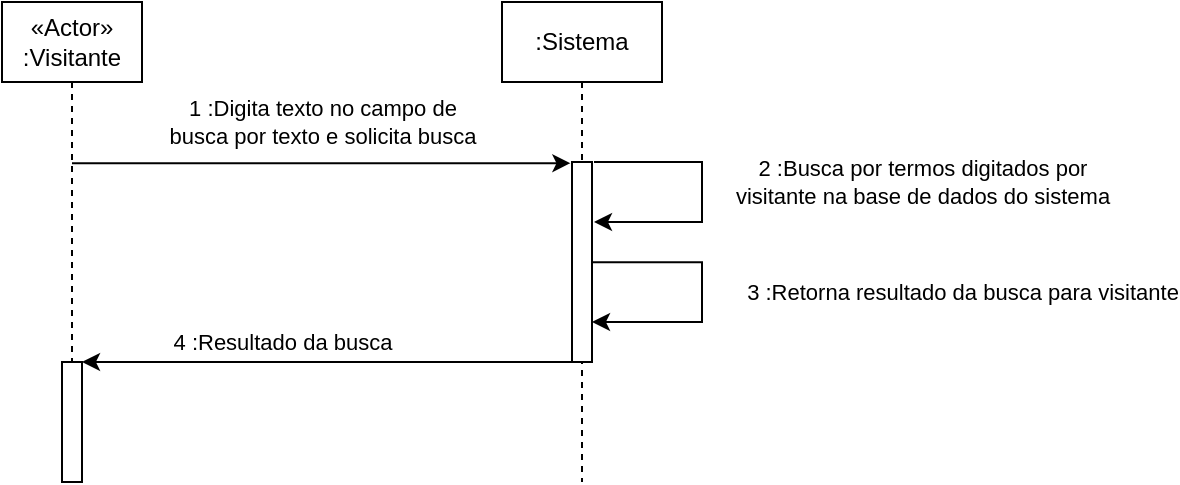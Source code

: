 <mxfile version="19.0.0" type="github">
  <diagram id="RNuVjv1UGwWneKCWqOlv" name="Page-1">
    <mxGraphModel dx="723" dy="377" grid="1" gridSize="10" guides="1" tooltips="1" connect="1" arrows="1" fold="1" page="1" pageScale="1" pageWidth="1169" pageHeight="827" math="0" shadow="0">
      <root>
        <mxCell id="0" />
        <mxCell id="1" parent="0" />
        <mxCell id="UGDIUITLbsPT5YqN8vNJ-3" value="&lt;div&gt;1 :Digita texto no campo de&lt;/div&gt;&lt;div&gt;busca por texto e solicita busca&lt;/div&gt;" style="edgeStyle=orthogonalEdgeStyle;rounded=0;orthogonalLoop=1;jettySize=auto;html=1;entryX=-0.08;entryY=0.006;entryDx=0;entryDy=0;entryPerimeter=0;" edge="1" parent="1" source="UGDIUITLbsPT5YqN8vNJ-1" target="UGDIUITLbsPT5YqN8vNJ-7">
          <mxGeometry x="0.004" y="21" relative="1" as="geometry">
            <Array as="points">
              <mxPoint x="330" y="150" />
            </Array>
            <mxPoint as="offset" />
          </mxGeometry>
        </mxCell>
        <mxCell id="UGDIUITLbsPT5YqN8vNJ-1" value="&lt;div&gt;«Actor»&lt;/div&gt;&lt;div&gt;:Visitante&lt;/div&gt;" style="shape=umlLifeline;perimeter=lifelinePerimeter;whiteSpace=wrap;html=1;container=1;collapsible=0;recursiveResize=0;outlineConnect=0;" vertex="1" parent="1">
          <mxGeometry x="200" y="70" width="70" height="240" as="geometry" />
        </mxCell>
        <mxCell id="UGDIUITLbsPT5YqN8vNJ-12" value="" style="html=1;points=[];perimeter=orthogonalPerimeter;" vertex="1" parent="UGDIUITLbsPT5YqN8vNJ-1">
          <mxGeometry x="30" y="180" width="10" height="60" as="geometry" />
        </mxCell>
        <mxCell id="UGDIUITLbsPT5YqN8vNJ-6" value="4 :Resultado da busca" style="edgeStyle=orthogonalEdgeStyle;rounded=0;orthogonalLoop=1;jettySize=auto;html=1;" edge="1" parent="1" source="UGDIUITLbsPT5YqN8vNJ-2">
          <mxGeometry x="0.198" y="-10" relative="1" as="geometry">
            <mxPoint x="240" y="250" as="targetPoint" />
            <Array as="points">
              <mxPoint x="270" y="250" />
              <mxPoint x="270" y="250" />
            </Array>
            <mxPoint as="offset" />
          </mxGeometry>
        </mxCell>
        <mxCell id="UGDIUITLbsPT5YqN8vNJ-2" value=":Sistema" style="shape=umlLifeline;perimeter=lifelinePerimeter;whiteSpace=wrap;html=1;container=1;collapsible=0;recursiveResize=0;outlineConnect=0;" vertex="1" parent="1">
          <mxGeometry x="450" y="70" width="80" height="240" as="geometry" />
        </mxCell>
        <mxCell id="UGDIUITLbsPT5YqN8vNJ-7" value="" style="html=1;points=[];perimeter=orthogonalPerimeter;" vertex="1" parent="UGDIUITLbsPT5YqN8vNJ-2">
          <mxGeometry x="35" y="80" width="10" height="100" as="geometry" />
        </mxCell>
        <mxCell id="UGDIUITLbsPT5YqN8vNJ-5" value="3 :Retorna resultado da busca para visitante" style="edgeStyle=orthogonalEdgeStyle;rounded=0;orthogonalLoop=1;jettySize=auto;html=1;exitX=0.998;exitY=0.501;exitDx=0;exitDy=0;exitPerimeter=0;" edge="1" parent="UGDIUITLbsPT5YqN8vNJ-2" source="UGDIUITLbsPT5YqN8vNJ-7">
          <mxGeometry y="130" relative="1" as="geometry">
            <mxPoint x="50" y="130" as="sourcePoint" />
            <mxPoint x="45" y="160" as="targetPoint" />
            <Array as="points">
              <mxPoint x="100" y="130" />
              <mxPoint x="100" y="160" />
            </Array>
            <mxPoint as="offset" />
          </mxGeometry>
        </mxCell>
        <mxCell id="UGDIUITLbsPT5YqN8vNJ-4" value="&lt;div&gt;2 :Busca por termos digitados por&lt;/div&gt;&lt;div&gt;visitante na base de dados do sistema&lt;/div&gt;" style="edgeStyle=orthogonalEdgeStyle;rounded=0;orthogonalLoop=1;jettySize=auto;html=1;" edge="1" parent="1">
          <mxGeometry x="-0.072" y="110" relative="1" as="geometry">
            <mxPoint x="496" y="150" as="sourcePoint" />
            <mxPoint x="496" y="180" as="targetPoint" />
            <Array as="points">
              <mxPoint x="496" y="150" />
              <mxPoint x="550" y="150" />
              <mxPoint x="550" y="180" />
            </Array>
            <mxPoint as="offset" />
          </mxGeometry>
        </mxCell>
      </root>
    </mxGraphModel>
  </diagram>
</mxfile>
